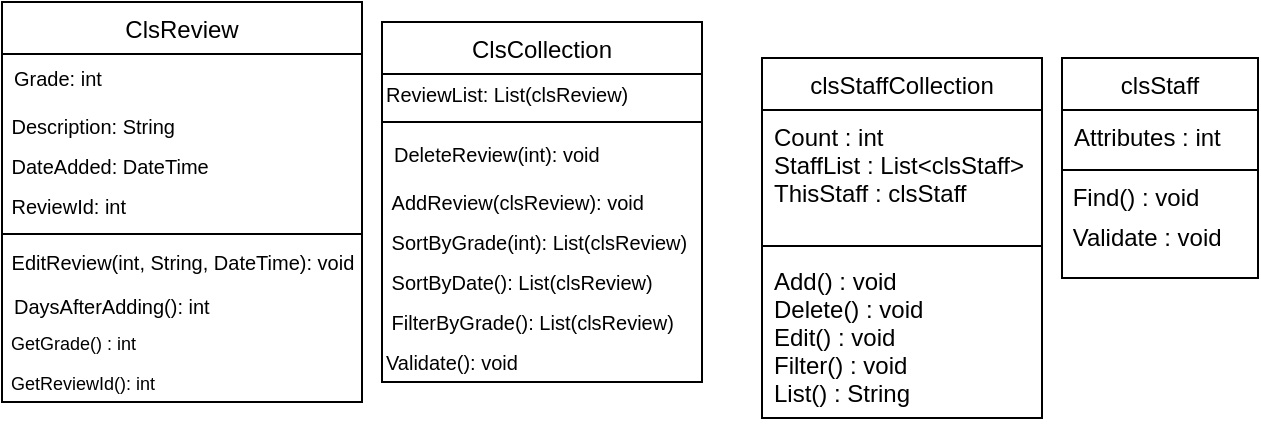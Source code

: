 <mxfile version="12.7.1" type="github">
  <diagram id="C5RBs43oDa-KdzZeNtuy" name="Page-1">
    <mxGraphModel dx="611" dy="703" grid="1" gridSize="10" guides="1" tooltips="1" connect="1" arrows="1" fold="1" page="1" pageScale="1" pageWidth="827" pageHeight="1169" math="0" shadow="0">
      <root>
        <mxCell id="WIyWlLk6GJQsqaUBKTNV-0" />
        <mxCell id="WIyWlLk6GJQsqaUBKTNV-1" parent="WIyWlLk6GJQsqaUBKTNV-0" />
        <mxCell id="zkfFHV4jXpPFQw0GAbJ--0" value="clsStaffCollection" style="swimlane;fontStyle=0;align=center;verticalAlign=top;childLayout=stackLayout;horizontal=1;startSize=26;horizontalStack=0;resizeParent=1;resizeLast=0;collapsible=1;marginBottom=0;rounded=0;shadow=0;strokeWidth=1;" parent="WIyWlLk6GJQsqaUBKTNV-1" vertex="1">
          <mxGeometry x="390" y="40" width="140" height="180" as="geometry">
            <mxRectangle x="230" y="140" width="160" height="26" as="alternateBounds" />
          </mxGeometry>
        </mxCell>
        <mxCell id="zkfFHV4jXpPFQw0GAbJ--2" value="Count : int&#xa;StaffList : List&lt;clsStaff&gt;&#xa;ThisStaff : clsStaff" style="text;align=left;verticalAlign=top;spacingLeft=4;spacingRight=4;overflow=hidden;rotatable=0;points=[[0,0.5],[1,0.5]];portConstraint=eastwest;rounded=0;shadow=0;html=0;" parent="zkfFHV4jXpPFQw0GAbJ--0" vertex="1">
          <mxGeometry y="26" width="140" height="64" as="geometry" />
        </mxCell>
        <mxCell id="zkfFHV4jXpPFQw0GAbJ--4" value="" style="line;html=1;strokeWidth=1;align=left;verticalAlign=middle;spacingTop=-1;spacingLeft=3;spacingRight=3;rotatable=0;labelPosition=right;points=[];portConstraint=eastwest;" parent="zkfFHV4jXpPFQw0GAbJ--0" vertex="1">
          <mxGeometry y="90" width="140" height="8" as="geometry" />
        </mxCell>
        <mxCell id="zkfFHV4jXpPFQw0GAbJ--5" value="Add() : void&#xa;Delete() : void&#xa;Edit() : void&#xa;Filter() : void&#xa;List() : String" style="text;align=left;verticalAlign=top;spacingLeft=4;spacingRight=4;overflow=hidden;rotatable=0;points=[[0,0.5],[1,0.5]];portConstraint=eastwest;" parent="zkfFHV4jXpPFQw0GAbJ--0" vertex="1">
          <mxGeometry y="98" width="140" height="82" as="geometry" />
        </mxCell>
        <mxCell id="zr9I7Tr6pkjSFJ7Eo5gw-0" style="edgeStyle=orthogonalEdgeStyle;rounded=0;orthogonalLoop=1;jettySize=auto;html=1;exitX=1;exitY=0.5;exitDx=0;exitDy=0;" edge="1" parent="zkfFHV4jXpPFQw0GAbJ--0" source="zkfFHV4jXpPFQw0GAbJ--2" target="zkfFHV4jXpPFQw0GAbJ--2">
          <mxGeometry relative="1" as="geometry" />
        </mxCell>
        <mxCell id="zr9I7Tr6pkjSFJ7Eo5gw-1" style="edgeStyle=orthogonalEdgeStyle;rounded=0;orthogonalLoop=1;jettySize=auto;html=1;exitX=1;exitY=0.5;exitDx=0;exitDy=0;" edge="1" parent="zkfFHV4jXpPFQw0GAbJ--0" source="zkfFHV4jXpPFQw0GAbJ--5" target="zkfFHV4jXpPFQw0GAbJ--5">
          <mxGeometry relative="1" as="geometry" />
        </mxCell>
        <mxCell id="zkfFHV4jXpPFQw0GAbJ--17" value="clsStaff" style="swimlane;fontStyle=0;align=center;verticalAlign=top;childLayout=stackLayout;horizontal=1;startSize=26;horizontalStack=0;resizeParent=1;resizeLast=0;collapsible=1;marginBottom=0;rounded=0;shadow=0;strokeWidth=1;" parent="WIyWlLk6GJQsqaUBKTNV-1" vertex="1">
          <mxGeometry x="540" y="40" width="98" height="110" as="geometry">
            <mxRectangle x="550" y="140" width="160" height="26" as="alternateBounds" />
          </mxGeometry>
        </mxCell>
        <mxCell id="zkfFHV4jXpPFQw0GAbJ--19" value="Attributes : int" style="text;align=left;verticalAlign=top;spacingLeft=4;spacingRight=4;overflow=hidden;rotatable=0;points=[[0,0.5],[1,0.5]];portConstraint=eastwest;rounded=0;shadow=0;html=0;" parent="zkfFHV4jXpPFQw0GAbJ--17" vertex="1">
          <mxGeometry y="26" width="98" height="26" as="geometry" />
        </mxCell>
        <mxCell id="zkfFHV4jXpPFQw0GAbJ--23" value="" style="line;html=1;strokeWidth=1;align=left;verticalAlign=middle;spacingTop=-1;spacingLeft=3;spacingRight=3;rotatable=0;labelPosition=right;points=[];portConstraint=eastwest;" parent="zkfFHV4jXpPFQw0GAbJ--17" vertex="1">
          <mxGeometry y="52" width="98" height="8" as="geometry" />
        </mxCell>
        <mxCell id="5dhsF2KvYgqkiXQO9fp8-1" value="&amp;nbsp;Find() : void" style="text;html=1;strokeColor=none;fillColor=none;align=left;verticalAlign=middle;whiteSpace=wrap;rounded=0;" parent="zkfFHV4jXpPFQw0GAbJ--17" vertex="1">
          <mxGeometry y="60" width="98" height="20" as="geometry" />
        </mxCell>
        <mxCell id="5dhsF2KvYgqkiXQO9fp8-2" value="&amp;nbsp;Validate : void" style="text;html=1;strokeColor=none;fillColor=none;align=left;verticalAlign=middle;whiteSpace=wrap;rounded=0;" parent="zkfFHV4jXpPFQw0GAbJ--17" vertex="1">
          <mxGeometry y="80" width="98" height="20" as="geometry" />
        </mxCell>
        <mxCell id="zr9I7Tr6pkjSFJ7Eo5gw-5" value="ClsReview" style="swimlane;fontStyle=0;align=center;verticalAlign=top;childLayout=stackLayout;horizontal=1;startSize=26;horizontalStack=0;resizeParent=1;resizeParentMax=0;resizeLast=0;collapsible=1;marginBottom=0;" vertex="1" parent="WIyWlLk6GJQsqaUBKTNV-1">
          <mxGeometry x="10" y="12" width="180" height="200" as="geometry" />
        </mxCell>
        <mxCell id="zr9I7Tr6pkjSFJ7Eo5gw-6" value="Grade: int&#xa;" style="text;strokeColor=none;fillColor=none;align=left;verticalAlign=top;spacingLeft=4;spacingRight=4;overflow=hidden;rotatable=0;points=[[0,0.5],[1,0.5]];portConstraint=eastwest;fontSize=10;" vertex="1" parent="zr9I7Tr6pkjSFJ7Eo5gw-5">
          <mxGeometry y="26" width="180" height="26" as="geometry" />
        </mxCell>
        <mxCell id="zr9I7Tr6pkjSFJ7Eo5gw-10" value="&amp;nbsp;Description: String" style="text;html=1;strokeColor=none;fillColor=none;align=left;verticalAlign=middle;whiteSpace=wrap;rounded=0;fontSize=10;" vertex="1" parent="zr9I7Tr6pkjSFJ7Eo5gw-5">
          <mxGeometry y="52" width="180" height="20" as="geometry" />
        </mxCell>
        <mxCell id="zr9I7Tr6pkjSFJ7Eo5gw-11" value="&amp;nbsp;DateAdded: DateTime" style="text;html=1;strokeColor=none;fillColor=none;align=left;verticalAlign=middle;whiteSpace=wrap;rounded=0;fontSize=10;" vertex="1" parent="zr9I7Tr6pkjSFJ7Eo5gw-5">
          <mxGeometry y="72" width="180" height="20" as="geometry" />
        </mxCell>
        <mxCell id="zr9I7Tr6pkjSFJ7Eo5gw-13" value="&amp;nbsp;ReviewId: int" style="text;html=1;strokeColor=none;fillColor=none;align=left;verticalAlign=middle;whiteSpace=wrap;rounded=0;fontSize=10;" vertex="1" parent="zr9I7Tr6pkjSFJ7Eo5gw-5">
          <mxGeometry y="92" width="180" height="20" as="geometry" />
        </mxCell>
        <mxCell id="zr9I7Tr6pkjSFJ7Eo5gw-7" value="" style="line;strokeWidth=1;fillColor=none;align=left;verticalAlign=middle;spacingTop=-1;spacingLeft=3;spacingRight=3;rotatable=0;labelPosition=right;points=[];portConstraint=eastwest;" vertex="1" parent="zr9I7Tr6pkjSFJ7Eo5gw-5">
          <mxGeometry y="112" width="180" height="8" as="geometry" />
        </mxCell>
        <mxCell id="zr9I7Tr6pkjSFJ7Eo5gw-12" value="&lt;font style=&quot;font-size: 10px&quot;&gt;&amp;nbsp;EditReview(int, String, DateTime): void&lt;/font&gt;" style="text;html=1;strokeColor=none;fillColor=none;align=left;verticalAlign=middle;whiteSpace=wrap;rounded=0;" vertex="1" parent="zr9I7Tr6pkjSFJ7Eo5gw-5">
          <mxGeometry y="120" width="180" height="20" as="geometry" />
        </mxCell>
        <mxCell id="zr9I7Tr6pkjSFJ7Eo5gw-8" value="DaysAfterAdding(): int" style="text;strokeColor=none;fillColor=none;align=left;verticalAlign=top;spacingLeft=4;spacingRight=4;overflow=hidden;rotatable=0;points=[[0,0.5],[1,0.5]];portConstraint=eastwest;fontSize=10;" vertex="1" parent="zr9I7Tr6pkjSFJ7Eo5gw-5">
          <mxGeometry y="140" width="180" height="20" as="geometry" />
        </mxCell>
        <mxCell id="zr9I7Tr6pkjSFJ7Eo5gw-31" value="&lt;font style=&quot;font-size: 9px&quot;&gt;&amp;nbsp;GetGrade() : int&lt;/font&gt;" style="text;html=1;strokeColor=none;fillColor=none;align=left;verticalAlign=middle;whiteSpace=wrap;rounded=0;fontSize=12;" vertex="1" parent="zr9I7Tr6pkjSFJ7Eo5gw-5">
          <mxGeometry y="160" width="180" height="20" as="geometry" />
        </mxCell>
        <mxCell id="zr9I7Tr6pkjSFJ7Eo5gw-32" value="&lt;font style=&quot;font-size: 9px&quot;&gt;&amp;nbsp;GetReviewId(): int&lt;/font&gt;" style="text;html=1;strokeColor=none;fillColor=none;align=left;verticalAlign=middle;whiteSpace=wrap;rounded=0;fontSize=12;" vertex="1" parent="zr9I7Tr6pkjSFJ7Eo5gw-5">
          <mxGeometry y="180" width="180" height="20" as="geometry" />
        </mxCell>
        <mxCell id="zr9I7Tr6pkjSFJ7Eo5gw-20" value="ClsCollection" style="swimlane;fontStyle=0;align=center;verticalAlign=top;childLayout=stackLayout;horizontal=1;startSize=26;horizontalStack=0;resizeParent=1;resizeParentMax=0;resizeLast=0;collapsible=1;marginBottom=0;fontSize=12;" vertex="1" parent="WIyWlLk6GJQsqaUBKTNV-1">
          <mxGeometry x="200" y="22" width="160" height="180" as="geometry" />
        </mxCell>
        <mxCell id="zr9I7Tr6pkjSFJ7Eo5gw-24" value="&lt;span style=&quot;white-space: nowrap; font-size: 10px;&quot;&gt;ReviewList: List(clsReview)&lt;/span&gt;" style="text;html=1;strokeColor=none;fillColor=none;align=left;verticalAlign=middle;whiteSpace=wrap;rounded=0;fontSize=10;" vertex="1" parent="zr9I7Tr6pkjSFJ7Eo5gw-20">
          <mxGeometry y="26" width="160" height="20" as="geometry" />
        </mxCell>
        <mxCell id="zr9I7Tr6pkjSFJ7Eo5gw-22" value="" style="line;strokeWidth=1;fillColor=none;align=left;verticalAlign=middle;spacingTop=-1;spacingLeft=3;spacingRight=3;rotatable=0;labelPosition=right;points=[];portConstraint=eastwest;" vertex="1" parent="zr9I7Tr6pkjSFJ7Eo5gw-20">
          <mxGeometry y="46" width="160" height="8" as="geometry" />
        </mxCell>
        <mxCell id="zr9I7Tr6pkjSFJ7Eo5gw-23" value="DeleteReview(int): void" style="text;strokeColor=none;fillColor=none;align=left;verticalAlign=top;spacingLeft=4;spacingRight=4;overflow=hidden;rotatable=0;points=[[0,0.5],[1,0.5]];portConstraint=eastwest;fontSize=10;" vertex="1" parent="zr9I7Tr6pkjSFJ7Eo5gw-20">
          <mxGeometry y="54" width="160" height="26" as="geometry" />
        </mxCell>
        <mxCell id="zr9I7Tr6pkjSFJ7Eo5gw-25" value="&amp;nbsp;AddReview(clsReview): void" style="text;html=1;strokeColor=none;fillColor=none;align=left;verticalAlign=middle;whiteSpace=wrap;rounded=0;fontSize=10;" vertex="1" parent="zr9I7Tr6pkjSFJ7Eo5gw-20">
          <mxGeometry y="80" width="160" height="20" as="geometry" />
        </mxCell>
        <mxCell id="zr9I7Tr6pkjSFJ7Eo5gw-27" value="&amp;nbsp;SortByGrade(int): List(clsReview)" style="text;html=1;strokeColor=none;fillColor=none;align=left;verticalAlign=middle;whiteSpace=wrap;rounded=0;fontSize=10;" vertex="1" parent="zr9I7Tr6pkjSFJ7Eo5gw-20">
          <mxGeometry y="100" width="160" height="20" as="geometry" />
        </mxCell>
        <mxCell id="zr9I7Tr6pkjSFJ7Eo5gw-29" value="&amp;nbsp;SortByDate(): List(clsReview)" style="text;html=1;strokeColor=none;fillColor=none;align=left;verticalAlign=middle;whiteSpace=wrap;rounded=0;fontSize=10;" vertex="1" parent="zr9I7Tr6pkjSFJ7Eo5gw-20">
          <mxGeometry y="120" width="160" height="20" as="geometry" />
        </mxCell>
        <mxCell id="zr9I7Tr6pkjSFJ7Eo5gw-30" value="&amp;nbsp;FilterByGrade(): List(clsReview)" style="text;html=1;strokeColor=none;fillColor=none;align=left;verticalAlign=middle;whiteSpace=wrap;rounded=0;fontSize=10;" vertex="1" parent="zr9I7Tr6pkjSFJ7Eo5gw-20">
          <mxGeometry y="140" width="160" height="20" as="geometry" />
        </mxCell>
        <mxCell id="zr9I7Tr6pkjSFJ7Eo5gw-36" value="&lt;font size=&quot;1&quot;&gt;Validate(): void&lt;/font&gt;" style="text;html=1;strokeColor=none;fillColor=none;align=left;verticalAlign=middle;whiteSpace=wrap;rounded=0;fontSize=12;" vertex="1" parent="zr9I7Tr6pkjSFJ7Eo5gw-20">
          <mxGeometry y="160" width="160" height="20" as="geometry" />
        </mxCell>
      </root>
    </mxGraphModel>
  </diagram>
</mxfile>
